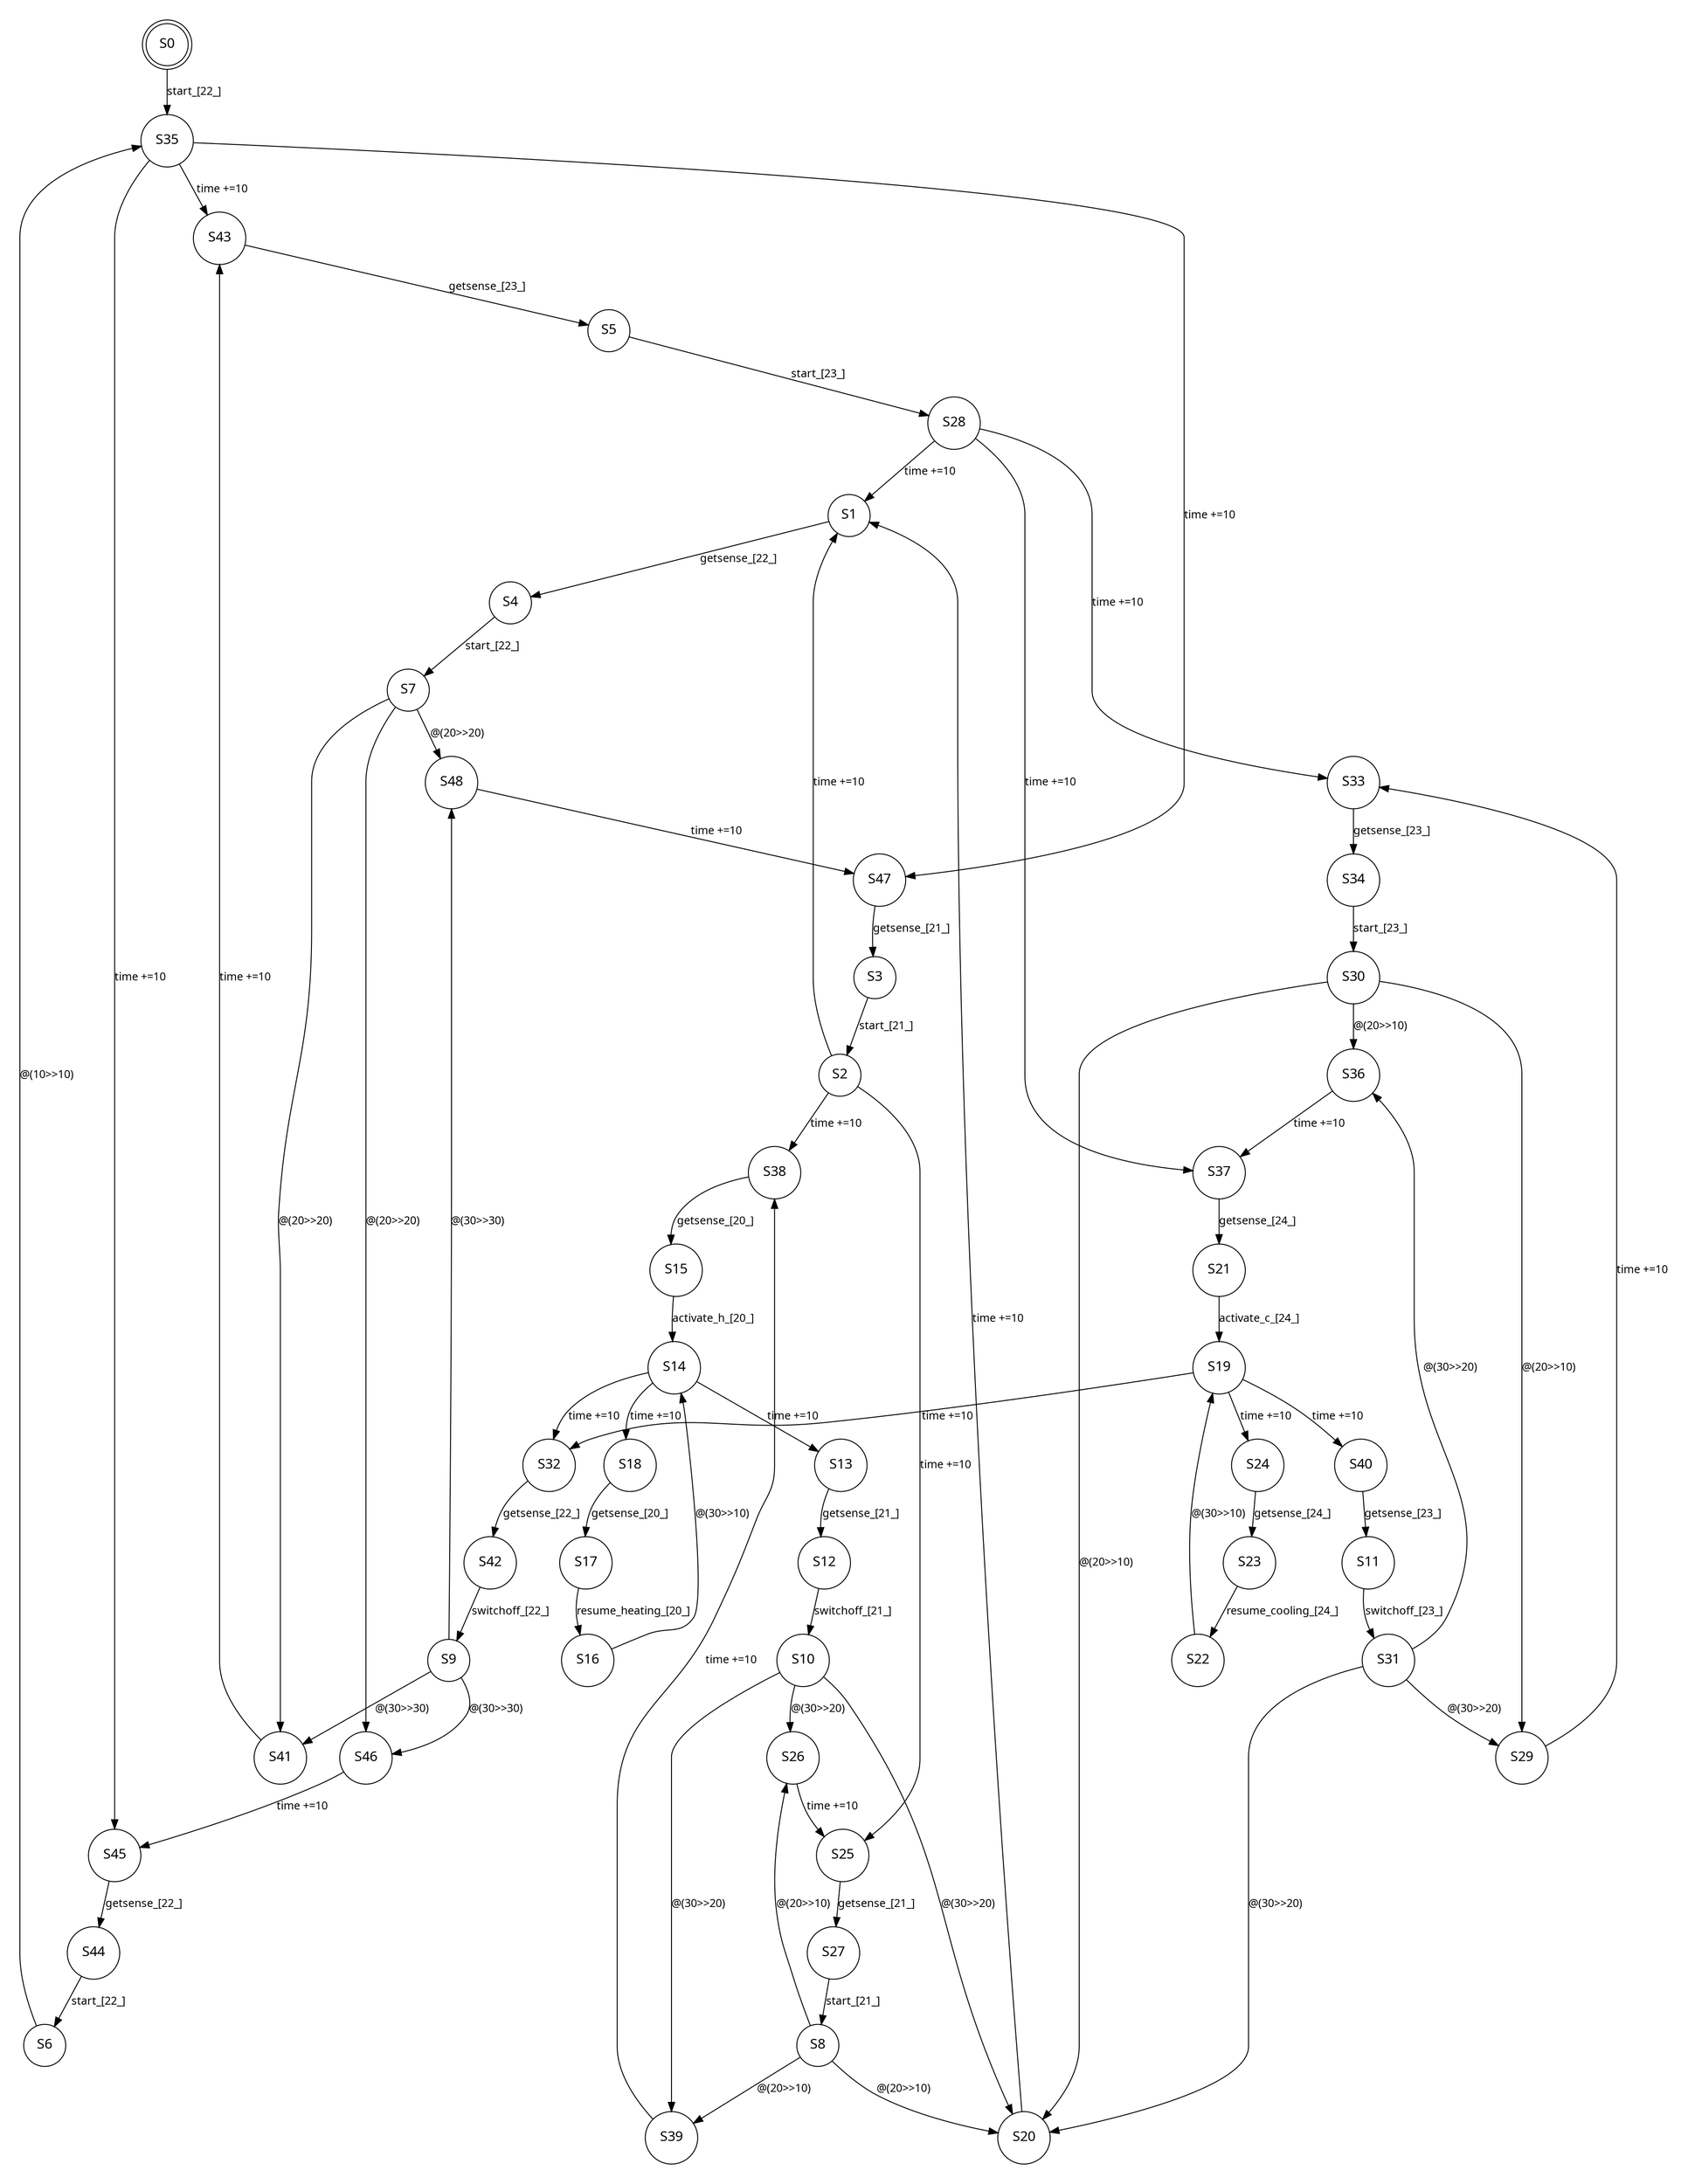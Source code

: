 digraph G {
pad=0.3;
center = TRUE;
mclimit = 10.0;
nodesep = 0.4;
node [shape=circle, minlen=1, fontsize=15, fontname = "verdana-bold"];
edge [fontsize=12, fontname = "verdana-bold"]
S0 [ peripheries=2 ];
S0
S1
S2
S3
S4
S5
S6
S7
S8
S9
S10
S11
S12
S13
S14
S15
S16
S17
S18
S19
S20
S21
S22
S23
S24
S25
S26
S27
S28
S29
S30
S31
S32
S33
S34
S35
S36
S37
S38
S39
S40
S41
S42
S43
S44
S45
S46
S47
S48
S0 -> S35[label="start_[22_]"];
S1 -> S4[label="getsense_[22_]"];
S2 -> S1[label="time +=10"];
S2 -> S25[label="time +=10"];
S2 -> S38[label="time +=10"];
S3 -> S2[label="start_[21_]"];
S4 -> S7[label="start_[22_]"];
S5 -> S28[label="start_[23_]"];
S6 -> S35[label="@(10>>10)"];
S7 -> S41[label="@(20>>20)"];
S7 -> S46[label="@(20>>20)"];
S7 -> S48[label="@(20>>20)"];
S8 -> S20[label="@(20>>10)"];
S8 -> S26[label="@(20>>10)"];
S8 -> S39[label="@(20>>10)"];
S9 -> S41[label="@(30>>30)"];
S9 -> S46[label="@(30>>30)"];
S9 -> S48[label="@(30>>30)"];
S10 -> S20[label="@(30>>20)"];
S10 -> S26[label="@(30>>20)"];
S10 -> S39[label="@(30>>20)"];
S11 -> S31[label="switchoff_[23_]"];
S12 -> S10[label="switchoff_[21_]"];
S13 -> S12[label="getsense_[21_]"];
S14 -> S13[label="time +=10"];
S14 -> S18[label="time +=10"];
S14 -> S32[label="time +=10"];
S15 -> S14[label="activate_h_[20_]"];
S16 -> S14[label="@(30>>10)"];
S17 -> S16[label="resume_heating_[20_]"];
S18 -> S17[label="getsense_[20_]"];
S19 -> S24[label="time +=10"];
S19 -> S32[label="time +=10"];
S19 -> S40[label="time +=10"];
S20 -> S1[label="time +=10"];
S21 -> S19[label="activate_c_[24_]"];
S22 -> S19[label="@(30>>10)"];
S23 -> S22[label="resume_cooling_[24_]"];
S24 -> S23[label="getsense_[24_]"];
S25 -> S27[label="getsense_[21_]"];
S26 -> S25[label="time +=10"];
S27 -> S8[label="start_[21_]"];
S28 -> S1[label="time +=10"];
S28 -> S33[label="time +=10"];
S28 -> S37[label="time +=10"];
S29 -> S33[label="time +=10"];
S30 -> S20[label="@(20>>10)"];
S30 -> S29[label="@(20>>10)"];
S30 -> S36[label="@(20>>10)"];
S31 -> S20[label="@(30>>20)"];
S31 -> S29[label="@(30>>20)"];
S31 -> S36[label="@(30>>20)"];
S32 -> S42[label="getsense_[22_]"];
S33 -> S34[label="getsense_[23_]"];
S34 -> S30[label="start_[23_]"];
S35 -> S43[label="time +=10"];
S35 -> S45[label="time +=10"];
S35 -> S47[label="time +=10"];
S36 -> S37[label="time +=10"];
S37 -> S21[label="getsense_[24_]"];
S38 -> S15[label="getsense_[20_]"];
S39 -> S38[label="time +=10"];
S40 -> S11[label="getsense_[23_]"];
S41 -> S43[label="time +=10"];
S42 -> S9[label="switchoff_[22_]"];
S43 -> S5[label="getsense_[23_]"];
S44 -> S6[label="start_[22_]"];
S45 -> S44[label="getsense_[22_]"];
S46 -> S45[label="time +=10"];
S47 -> S3[label="getsense_[21_]"];
S48 -> S47[label="time +=10"];
}
